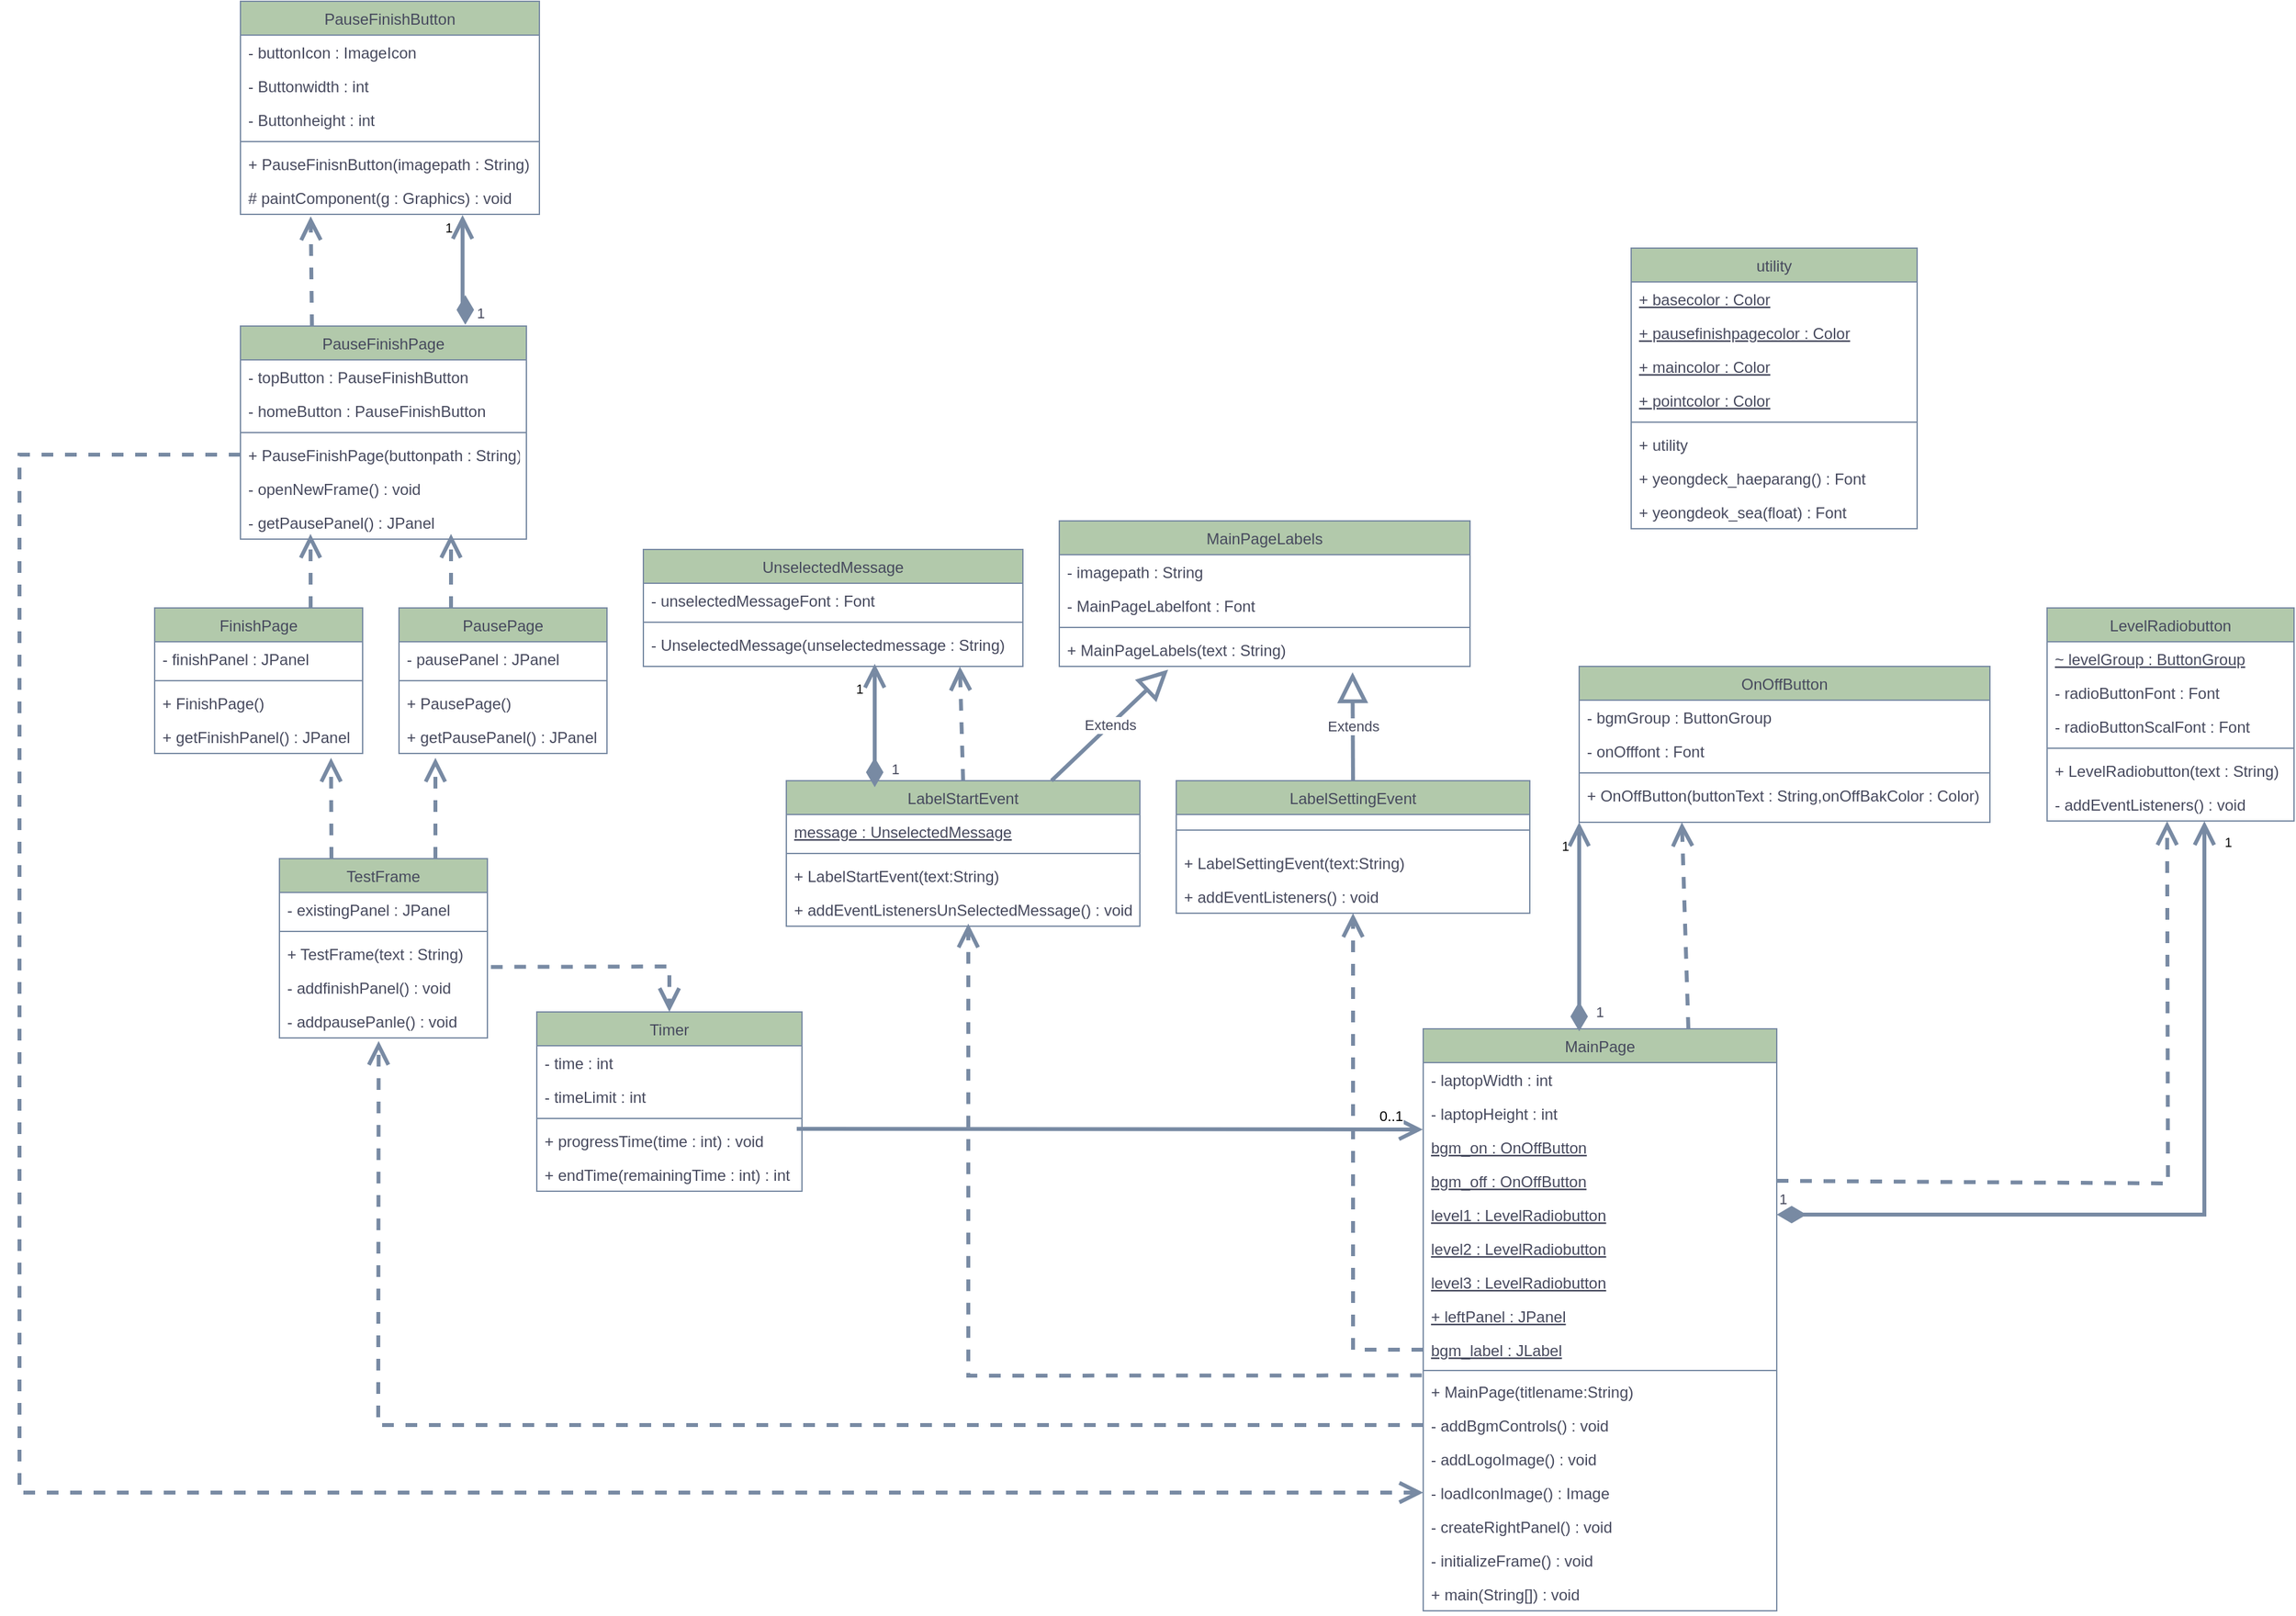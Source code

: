 <mxfile version="22.1.1" type="github">
  <diagram id="C5RBs43oDa-KdzZeNtuy" name="Page-1">
    <mxGraphModel dx="2931" dy="2041" grid="0" gridSize="10" guides="1" tooltips="1" connect="1" arrows="1" fold="1" page="1" pageScale="1" pageWidth="1169" pageHeight="827" background="#FFFFFF" math="0" shadow="0">
      <root>
        <mxCell id="WIyWlLk6GJQsqaUBKTNV-0" />
        <mxCell id="WIyWlLk6GJQsqaUBKTNV-1" parent="WIyWlLk6GJQsqaUBKTNV-0" />
        <mxCell id="zkfFHV4jXpPFQw0GAbJ--6" value="TestFrame" style="swimlane;fontStyle=0;align=center;verticalAlign=top;childLayout=stackLayout;horizontal=1;startSize=26;horizontalStack=0;resizeParent=1;resizeLast=0;collapsible=1;marginBottom=0;rounded=0;shadow=0;strokeWidth=1;labelBackgroundColor=none;fillColor=#B2C9AB;strokeColor=#788AA3;fontColor=#46495D;" parent="WIyWlLk6GJQsqaUBKTNV-1" vertex="1">
          <mxGeometry x="380" y="70" width="160" height="138" as="geometry">
            <mxRectangle x="120" y="360" width="160" height="26" as="alternateBounds" />
          </mxGeometry>
        </mxCell>
        <mxCell id="zkfFHV4jXpPFQw0GAbJ--7" value="- existingPanel : JPanel" style="text;align=left;verticalAlign=top;spacingLeft=4;spacingRight=4;overflow=hidden;rotatable=0;points=[[0,0.5],[1,0.5]];portConstraint=eastwest;labelBackgroundColor=none;fontColor=#46495D;" parent="zkfFHV4jXpPFQw0GAbJ--6" vertex="1">
          <mxGeometry y="26" width="160" height="26" as="geometry" />
        </mxCell>
        <mxCell id="zkfFHV4jXpPFQw0GAbJ--9" value="" style="line;html=1;strokeWidth=1;align=left;verticalAlign=middle;spacingTop=-1;spacingLeft=3;spacingRight=3;rotatable=0;labelPosition=right;points=[];portConstraint=eastwest;labelBackgroundColor=none;fillColor=#B2C9AB;strokeColor=#788AA3;fontColor=#46495D;" parent="zkfFHV4jXpPFQw0GAbJ--6" vertex="1">
          <mxGeometry y="52" width="160" height="8" as="geometry" />
        </mxCell>
        <mxCell id="zkfFHV4jXpPFQw0GAbJ--8" value="+ TestFrame(text : String)" style="text;align=left;verticalAlign=top;spacingLeft=4;spacingRight=4;overflow=hidden;rotatable=0;points=[[0,0.5],[1,0.5]];portConstraint=eastwest;rounded=0;shadow=0;html=0;labelBackgroundColor=none;fontColor=#46495D;" parent="zkfFHV4jXpPFQw0GAbJ--6" vertex="1">
          <mxGeometry y="60" width="160" height="26" as="geometry" />
        </mxCell>
        <mxCell id="zkfFHV4jXpPFQw0GAbJ--10" value="- addfinishPanel() : void" style="text;align=left;verticalAlign=top;spacingLeft=4;spacingRight=4;overflow=hidden;rotatable=0;points=[[0,0.5],[1,0.5]];portConstraint=eastwest;fontStyle=0;labelBackgroundColor=none;fontColor=#46495D;" parent="zkfFHV4jXpPFQw0GAbJ--6" vertex="1">
          <mxGeometry y="86" width="160" height="26" as="geometry" />
        </mxCell>
        <mxCell id="zkfFHV4jXpPFQw0GAbJ--11" value="- addpausePanle() : void" style="text;align=left;verticalAlign=top;spacingLeft=4;spacingRight=4;overflow=hidden;rotatable=0;points=[[0,0.5],[1,0.5]];portConstraint=eastwest;labelBackgroundColor=none;fontColor=#46495D;" parent="zkfFHV4jXpPFQw0GAbJ--6" vertex="1">
          <mxGeometry y="112" width="160" height="26" as="geometry" />
        </mxCell>
        <mxCell id="zkfFHV4jXpPFQw0GAbJ--13" value="OnOffButton" style="swimlane;fontStyle=0;align=center;verticalAlign=top;childLayout=stackLayout;horizontal=1;startSize=26;horizontalStack=0;resizeParent=1;resizeLast=0;collapsible=1;marginBottom=0;rounded=0;shadow=0;strokeWidth=1;labelBackgroundColor=none;fillColor=#B2C9AB;strokeColor=#788AA3;fontColor=#46495D;" parent="WIyWlLk6GJQsqaUBKTNV-1" vertex="1">
          <mxGeometry x="1380" y="-78" width="316" height="120" as="geometry">
            <mxRectangle x="340" y="380" width="170" height="26" as="alternateBounds" />
          </mxGeometry>
        </mxCell>
        <mxCell id="zkfFHV4jXpPFQw0GAbJ--14" value="- bgmGroup : ButtonGroup" style="text;align=left;verticalAlign=top;spacingLeft=4;spacingRight=4;overflow=hidden;rotatable=0;points=[[0,0.5],[1,0.5]];portConstraint=eastwest;labelBackgroundColor=none;fontColor=#46495D;" parent="zkfFHV4jXpPFQw0GAbJ--13" vertex="1">
          <mxGeometry y="26" width="316" height="26" as="geometry" />
        </mxCell>
        <mxCell id="Sa8ZYFQmCQB7JiOhVWvC-23" value="- onOfffont : Font" style="text;align=left;verticalAlign=top;spacingLeft=4;spacingRight=4;overflow=hidden;rotatable=0;points=[[0,0.5],[1,0.5]];portConstraint=eastwest;labelBackgroundColor=none;fontColor=#46495D;" parent="zkfFHV4jXpPFQw0GAbJ--13" vertex="1">
          <mxGeometry y="52" width="316" height="26" as="geometry" />
        </mxCell>
        <mxCell id="zkfFHV4jXpPFQw0GAbJ--15" value="" style="line;html=1;strokeWidth=1;align=left;verticalAlign=middle;spacingTop=-1;spacingLeft=3;spacingRight=3;rotatable=0;labelPosition=right;points=[];portConstraint=eastwest;labelBackgroundColor=none;fillColor=#B2C9AB;strokeColor=#788AA3;fontColor=#46495D;" parent="zkfFHV4jXpPFQw0GAbJ--13" vertex="1">
          <mxGeometry y="78" width="316" height="8" as="geometry" />
        </mxCell>
        <mxCell id="Sa8ZYFQmCQB7JiOhVWvC-24" value="+ OnOffButton(buttonText : String,onOffBakColor : Color)" style="text;align=left;verticalAlign=top;spacingLeft=4;spacingRight=4;overflow=hidden;rotatable=0;points=[[0,0.5],[1,0.5]];portConstraint=eastwest;labelBackgroundColor=none;fontColor=#46495D;" parent="zkfFHV4jXpPFQw0GAbJ--13" vertex="1">
          <mxGeometry y="86" width="316" height="26" as="geometry" />
        </mxCell>
        <mxCell id="zkfFHV4jXpPFQw0GAbJ--17" value="LabelStartEvent" style="swimlane;fontStyle=0;align=center;verticalAlign=top;childLayout=stackLayout;horizontal=1;startSize=26;horizontalStack=0;resizeParent=1;resizeLast=0;collapsible=1;marginBottom=0;rounded=0;shadow=0;strokeWidth=1;labelBackgroundColor=none;fillColor=#B2C9AB;strokeColor=#788AA3;fontColor=#46495D;" parent="WIyWlLk6GJQsqaUBKTNV-1" vertex="1">
          <mxGeometry x="770" y="10" width="272" height="112" as="geometry">
            <mxRectangle x="550" y="140" width="160" height="26" as="alternateBounds" />
          </mxGeometry>
        </mxCell>
        <mxCell id="zkfFHV4jXpPFQw0GAbJ--18" value="message : UnselectedMessage" style="text;align=left;verticalAlign=top;spacingLeft=4;spacingRight=4;overflow=hidden;rotatable=0;points=[[0,0.5],[1,0.5]];portConstraint=eastwest;labelBackgroundColor=none;fontColor=#46495D;fontStyle=4" parent="zkfFHV4jXpPFQw0GAbJ--17" vertex="1">
          <mxGeometry y="26" width="272" height="26" as="geometry" />
        </mxCell>
        <mxCell id="zkfFHV4jXpPFQw0GAbJ--23" value="" style="line;html=1;strokeWidth=1;align=left;verticalAlign=middle;spacingTop=-1;spacingLeft=3;spacingRight=3;rotatable=0;labelPosition=right;points=[];portConstraint=eastwest;labelBackgroundColor=none;fillColor=#B2C9AB;strokeColor=#788AA3;fontColor=#46495D;" parent="zkfFHV4jXpPFQw0GAbJ--17" vertex="1">
          <mxGeometry y="52" width="272" height="8" as="geometry" />
        </mxCell>
        <mxCell id="zkfFHV4jXpPFQw0GAbJ--24" value="+ LabelStartEvent(text:String)" style="text;align=left;verticalAlign=top;spacingLeft=4;spacingRight=4;overflow=hidden;rotatable=0;points=[[0,0.5],[1,0.5]];portConstraint=eastwest;labelBackgroundColor=none;fontColor=#46495D;" parent="zkfFHV4jXpPFQw0GAbJ--17" vertex="1">
          <mxGeometry y="60" width="272" height="26" as="geometry" />
        </mxCell>
        <mxCell id="zkfFHV4jXpPFQw0GAbJ--25" value="+ addEventListenersUnSelectedMessage() : void" style="text;align=left;verticalAlign=top;spacingLeft=4;spacingRight=4;overflow=hidden;rotatable=0;points=[[0,0.5],[1,0.5]];portConstraint=eastwest;labelBackgroundColor=none;fontColor=#46495D;" parent="zkfFHV4jXpPFQw0GAbJ--17" vertex="1">
          <mxGeometry y="86" width="272" height="26" as="geometry" />
        </mxCell>
        <mxCell id="Sa8ZYFQmCQB7JiOhVWvC-18" value="LabelSettingEvent" style="swimlane;fontStyle=0;align=center;verticalAlign=top;childLayout=stackLayout;horizontal=1;startSize=26;horizontalStack=0;resizeParent=1;resizeLast=0;collapsible=1;marginBottom=0;rounded=0;shadow=0;strokeWidth=1;labelBackgroundColor=none;fillColor=#B2C9AB;strokeColor=#788AA3;fontColor=#46495D;" parent="WIyWlLk6GJQsqaUBKTNV-1" vertex="1">
          <mxGeometry x="1070" y="10" width="272" height="102" as="geometry">
            <mxRectangle x="550" y="140" width="160" height="26" as="alternateBounds" />
          </mxGeometry>
        </mxCell>
        <mxCell id="Sa8ZYFQmCQB7JiOhVWvC-20" value="" style="line;html=1;strokeWidth=1;align=left;verticalAlign=middle;spacingTop=-1;spacingLeft=3;spacingRight=3;rotatable=0;labelPosition=right;points=[];portConstraint=eastwest;labelBackgroundColor=none;fillColor=#B2C9AB;strokeColor=#788AA3;fontColor=#46495D;" parent="Sa8ZYFQmCQB7JiOhVWvC-18" vertex="1">
          <mxGeometry y="26" width="272" height="24" as="geometry" />
        </mxCell>
        <mxCell id="Sa8ZYFQmCQB7JiOhVWvC-21" value="+ LabelSettingEvent(text:String)" style="text;align=left;verticalAlign=top;spacingLeft=4;spacingRight=4;overflow=hidden;rotatable=0;points=[[0,0.5],[1,0.5]];portConstraint=eastwest;labelBackgroundColor=none;fontColor=#46495D;" parent="Sa8ZYFQmCQB7JiOhVWvC-18" vertex="1">
          <mxGeometry y="50" width="272" height="26" as="geometry" />
        </mxCell>
        <mxCell id="Sa8ZYFQmCQB7JiOhVWvC-22" value="+ addEventListeners() : void" style="text;align=left;verticalAlign=top;spacingLeft=4;spacingRight=4;overflow=hidden;rotatable=0;points=[[0,0.5],[1,0.5]];portConstraint=eastwest;labelBackgroundColor=none;fontColor=#46495D;" parent="Sa8ZYFQmCQB7JiOhVWvC-18" vertex="1">
          <mxGeometry y="76" width="272" height="26" as="geometry" />
        </mxCell>
        <mxCell id="Sa8ZYFQmCQB7JiOhVWvC-25" value="FinishPage" style="swimlane;fontStyle=0;align=center;verticalAlign=top;childLayout=stackLayout;horizontal=1;startSize=26;horizontalStack=0;resizeParent=1;resizeLast=0;collapsible=1;marginBottom=0;rounded=0;shadow=0;strokeWidth=1;labelBackgroundColor=none;fillColor=#B2C9AB;strokeColor=#788AA3;fontColor=#46495D;" parent="WIyWlLk6GJQsqaUBKTNV-1" vertex="1">
          <mxGeometry x="284" y="-123" width="160" height="112" as="geometry">
            <mxRectangle x="120" y="360" width="160" height="26" as="alternateBounds" />
          </mxGeometry>
        </mxCell>
        <mxCell id="Sa8ZYFQmCQB7JiOhVWvC-26" value="- finishPanel : JPanel" style="text;align=left;verticalAlign=top;spacingLeft=4;spacingRight=4;overflow=hidden;rotatable=0;points=[[0,0.5],[1,0.5]];portConstraint=eastwest;labelBackgroundColor=none;fontColor=#46495D;" parent="Sa8ZYFQmCQB7JiOhVWvC-25" vertex="1">
          <mxGeometry y="26" width="160" height="26" as="geometry" />
        </mxCell>
        <mxCell id="Sa8ZYFQmCQB7JiOhVWvC-27" value="" style="line;html=1;strokeWidth=1;align=left;verticalAlign=middle;spacingTop=-1;spacingLeft=3;spacingRight=3;rotatable=0;labelPosition=right;points=[];portConstraint=eastwest;labelBackgroundColor=none;fillColor=#B2C9AB;strokeColor=#788AA3;fontColor=#46495D;" parent="Sa8ZYFQmCQB7JiOhVWvC-25" vertex="1">
          <mxGeometry y="52" width="160" height="8" as="geometry" />
        </mxCell>
        <mxCell id="Sa8ZYFQmCQB7JiOhVWvC-28" value="+ FinishPage()" style="text;align=left;verticalAlign=top;spacingLeft=4;spacingRight=4;overflow=hidden;rotatable=0;points=[[0,0.5],[1,0.5]];portConstraint=eastwest;rounded=0;shadow=0;html=0;labelBackgroundColor=none;fontColor=#46495D;" parent="Sa8ZYFQmCQB7JiOhVWvC-25" vertex="1">
          <mxGeometry y="60" width="160" height="26" as="geometry" />
        </mxCell>
        <mxCell id="Sa8ZYFQmCQB7JiOhVWvC-29" value="+ getFinishPanel() : JPanel" style="text;align=left;verticalAlign=top;spacingLeft=4;spacingRight=4;overflow=hidden;rotatable=0;points=[[0,0.5],[1,0.5]];portConstraint=eastwest;fontStyle=0;labelBackgroundColor=none;fontColor=#46495D;" parent="Sa8ZYFQmCQB7JiOhVWvC-25" vertex="1">
          <mxGeometry y="86" width="160" height="26" as="geometry" />
        </mxCell>
        <mxCell id="Sa8ZYFQmCQB7JiOhVWvC-31" value="PausePage" style="swimlane;fontStyle=0;align=center;verticalAlign=top;childLayout=stackLayout;horizontal=1;startSize=26;horizontalStack=0;resizeParent=1;resizeLast=0;collapsible=1;marginBottom=0;rounded=0;shadow=0;strokeWidth=1;labelBackgroundColor=none;fillColor=#B2C9AB;strokeColor=#788AA3;fontColor=#46495D;" parent="WIyWlLk6GJQsqaUBKTNV-1" vertex="1">
          <mxGeometry x="472" y="-123" width="160" height="112" as="geometry">
            <mxRectangle x="120" y="360" width="160" height="26" as="alternateBounds" />
          </mxGeometry>
        </mxCell>
        <mxCell id="Sa8ZYFQmCQB7JiOhVWvC-32" value="- pausePanel : JPanel" style="text;align=left;verticalAlign=top;spacingLeft=4;spacingRight=4;overflow=hidden;rotatable=0;points=[[0,0.5],[1,0.5]];portConstraint=eastwest;labelBackgroundColor=none;fontColor=#46495D;" parent="Sa8ZYFQmCQB7JiOhVWvC-31" vertex="1">
          <mxGeometry y="26" width="160" height="26" as="geometry" />
        </mxCell>
        <mxCell id="Sa8ZYFQmCQB7JiOhVWvC-33" value="" style="line;html=1;strokeWidth=1;align=left;verticalAlign=middle;spacingTop=-1;spacingLeft=3;spacingRight=3;rotatable=0;labelPosition=right;points=[];portConstraint=eastwest;labelBackgroundColor=none;fillColor=#B2C9AB;strokeColor=#788AA3;fontColor=#46495D;" parent="Sa8ZYFQmCQB7JiOhVWvC-31" vertex="1">
          <mxGeometry y="52" width="160" height="8" as="geometry" />
        </mxCell>
        <mxCell id="Sa8ZYFQmCQB7JiOhVWvC-34" value="+ PausePage()" style="text;align=left;verticalAlign=top;spacingLeft=4;spacingRight=4;overflow=hidden;rotatable=0;points=[[0,0.5],[1,0.5]];portConstraint=eastwest;rounded=0;shadow=0;html=0;labelBackgroundColor=none;fontColor=#46495D;" parent="Sa8ZYFQmCQB7JiOhVWvC-31" vertex="1">
          <mxGeometry y="60" width="160" height="26" as="geometry" />
        </mxCell>
        <mxCell id="Sa8ZYFQmCQB7JiOhVWvC-35" value="+ getPausePanel() : JPanel" style="text;align=left;verticalAlign=top;spacingLeft=4;spacingRight=4;overflow=hidden;rotatable=0;points=[[0,0.5],[1,0.5]];portConstraint=eastwest;fontStyle=0;labelBackgroundColor=none;fontColor=#46495D;" parent="Sa8ZYFQmCQB7JiOhVWvC-31" vertex="1">
          <mxGeometry y="86" width="160" height="26" as="geometry" />
        </mxCell>
        <mxCell id="Sa8ZYFQmCQB7JiOhVWvC-36" value="PauseFinishPage" style="swimlane;fontStyle=0;align=center;verticalAlign=top;childLayout=stackLayout;horizontal=1;startSize=26;horizontalStack=0;resizeParent=1;resizeLast=0;collapsible=1;marginBottom=0;rounded=0;shadow=0;strokeWidth=1;labelBackgroundColor=none;fillColor=#B2C9AB;strokeColor=#788AA3;fontColor=#46495D;" parent="WIyWlLk6GJQsqaUBKTNV-1" vertex="1">
          <mxGeometry x="350" y="-340" width="220" height="164" as="geometry">
            <mxRectangle x="120" y="360" width="160" height="26" as="alternateBounds" />
          </mxGeometry>
        </mxCell>
        <mxCell id="Sa8ZYFQmCQB7JiOhVWvC-37" value="- topButton : PauseFinishButton" style="text;align=left;verticalAlign=top;spacingLeft=4;spacingRight=4;overflow=hidden;rotatable=0;points=[[0,0.5],[1,0.5]];portConstraint=eastwest;labelBackgroundColor=none;fontColor=#46495D;" parent="Sa8ZYFQmCQB7JiOhVWvC-36" vertex="1">
          <mxGeometry y="26" width="220" height="26" as="geometry" />
        </mxCell>
        <mxCell id="Sa8ZYFQmCQB7JiOhVWvC-42" value="- homeButton : PauseFinishButton" style="text;align=left;verticalAlign=top;spacingLeft=4;spacingRight=4;overflow=hidden;rotatable=0;points=[[0,0.5],[1,0.5]];portConstraint=eastwest;labelBackgroundColor=none;fontColor=#46495D;" parent="Sa8ZYFQmCQB7JiOhVWvC-36" vertex="1">
          <mxGeometry y="52" width="220" height="26" as="geometry" />
        </mxCell>
        <mxCell id="Sa8ZYFQmCQB7JiOhVWvC-38" value="" style="line;html=1;strokeWidth=1;align=left;verticalAlign=middle;spacingTop=-1;spacingLeft=3;spacingRight=3;rotatable=0;labelPosition=right;points=[];portConstraint=eastwest;labelBackgroundColor=none;fillColor=#B2C9AB;strokeColor=#788AA3;fontColor=#46495D;" parent="Sa8ZYFQmCQB7JiOhVWvC-36" vertex="1">
          <mxGeometry y="78" width="220" height="8" as="geometry" />
        </mxCell>
        <mxCell id="Sa8ZYFQmCQB7JiOhVWvC-39" value="+ PauseFinishPage(buttonpath : String)" style="text;align=left;verticalAlign=top;spacingLeft=4;spacingRight=4;overflow=hidden;rotatable=0;points=[[0,0.5],[1,0.5]];portConstraint=eastwest;rounded=0;shadow=0;html=0;labelBackgroundColor=none;fontColor=#46495D;" parent="Sa8ZYFQmCQB7JiOhVWvC-36" vertex="1">
          <mxGeometry y="86" width="220" height="26" as="geometry" />
        </mxCell>
        <mxCell id="Sa8ZYFQmCQB7JiOhVWvC-40" value="- openNewFrame() : void" style="text;align=left;verticalAlign=top;spacingLeft=4;spacingRight=4;overflow=hidden;rotatable=0;points=[[0,0.5],[1,0.5]];portConstraint=eastwest;fontStyle=0;labelBackgroundColor=none;fontColor=#46495D;" parent="Sa8ZYFQmCQB7JiOhVWvC-36" vertex="1">
          <mxGeometry y="112" width="220" height="26" as="geometry" />
        </mxCell>
        <mxCell id="Sa8ZYFQmCQB7JiOhVWvC-41" value="- getPausePanel() : JPanel" style="text;align=left;verticalAlign=top;spacingLeft=4;spacingRight=4;overflow=hidden;rotatable=0;points=[[0,0.5],[1,0.5]];portConstraint=eastwest;labelBackgroundColor=none;fontColor=#46495D;" parent="Sa8ZYFQmCQB7JiOhVWvC-36" vertex="1">
          <mxGeometry y="138" width="220" height="26" as="geometry" />
        </mxCell>
        <mxCell id="Sa8ZYFQmCQB7JiOhVWvC-43" value="PauseFinishButton" style="swimlane;fontStyle=0;align=center;verticalAlign=top;childLayout=stackLayout;horizontal=1;startSize=26;horizontalStack=0;resizeParent=1;resizeLast=0;collapsible=1;marginBottom=0;rounded=0;shadow=0;strokeWidth=1;labelBackgroundColor=none;fillColor=#B2C9AB;strokeColor=#788AA3;fontColor=#46495D;" parent="WIyWlLk6GJQsqaUBKTNV-1" vertex="1">
          <mxGeometry x="350" y="-590" width="230" height="164" as="geometry">
            <mxRectangle x="120" y="360" width="160" height="26" as="alternateBounds" />
          </mxGeometry>
        </mxCell>
        <mxCell id="Sa8ZYFQmCQB7JiOhVWvC-44" value="- buttonIcon : ImageIcon" style="text;align=left;verticalAlign=top;spacingLeft=4;spacingRight=4;overflow=hidden;rotatable=0;points=[[0,0.5],[1,0.5]];portConstraint=eastwest;labelBackgroundColor=none;fontColor=#46495D;" parent="Sa8ZYFQmCQB7JiOhVWvC-43" vertex="1">
          <mxGeometry y="26" width="230" height="26" as="geometry" />
        </mxCell>
        <mxCell id="Sa8ZYFQmCQB7JiOhVWvC-45" value="- Buttonwidth : int" style="text;align=left;verticalAlign=top;spacingLeft=4;spacingRight=4;overflow=hidden;rotatable=0;points=[[0,0.5],[1,0.5]];portConstraint=eastwest;labelBackgroundColor=none;fontColor=#46495D;" parent="Sa8ZYFQmCQB7JiOhVWvC-43" vertex="1">
          <mxGeometry y="52" width="230" height="26" as="geometry" />
        </mxCell>
        <mxCell id="Sa8ZYFQmCQB7JiOhVWvC-50" value="- Buttonheight : int" style="text;align=left;verticalAlign=top;spacingLeft=4;spacingRight=4;overflow=hidden;rotatable=0;points=[[0,0.5],[1,0.5]];portConstraint=eastwest;labelBackgroundColor=none;fontColor=#46495D;" parent="Sa8ZYFQmCQB7JiOhVWvC-43" vertex="1">
          <mxGeometry y="78" width="230" height="26" as="geometry" />
        </mxCell>
        <mxCell id="Sa8ZYFQmCQB7JiOhVWvC-46" value="" style="line;html=1;strokeWidth=1;align=left;verticalAlign=middle;spacingTop=-1;spacingLeft=3;spacingRight=3;rotatable=0;labelPosition=right;points=[];portConstraint=eastwest;labelBackgroundColor=none;fillColor=#B2C9AB;strokeColor=#788AA3;fontColor=#46495D;" parent="Sa8ZYFQmCQB7JiOhVWvC-43" vertex="1">
          <mxGeometry y="104" width="230" height="8" as="geometry" />
        </mxCell>
        <mxCell id="Sa8ZYFQmCQB7JiOhVWvC-47" value="+ PauseFinisnButton(imagepath : String)" style="text;align=left;verticalAlign=top;spacingLeft=4;spacingRight=4;overflow=hidden;rotatable=0;points=[[0,0.5],[1,0.5]];portConstraint=eastwest;rounded=0;shadow=0;html=0;labelBackgroundColor=none;fontColor=#46495D;" parent="Sa8ZYFQmCQB7JiOhVWvC-43" vertex="1">
          <mxGeometry y="112" width="230" height="26" as="geometry" />
        </mxCell>
        <mxCell id="Sa8ZYFQmCQB7JiOhVWvC-48" value="# paintComponent(g : Graphics) : void" style="text;align=left;verticalAlign=top;spacingLeft=4;spacingRight=4;overflow=hidden;rotatable=0;points=[[0,0.5],[1,0.5]];portConstraint=eastwest;fontStyle=0;labelBackgroundColor=none;fontColor=#46495D;" parent="Sa8ZYFQmCQB7JiOhVWvC-43" vertex="1">
          <mxGeometry y="138" width="230" height="26" as="geometry" />
        </mxCell>
        <mxCell id="Sa8ZYFQmCQB7JiOhVWvC-51" value="UnselectedMessage" style="swimlane;fontStyle=0;align=center;verticalAlign=top;childLayout=stackLayout;horizontal=1;startSize=26;horizontalStack=0;resizeParent=1;resizeLast=0;collapsible=1;marginBottom=0;rounded=0;shadow=0;strokeWidth=1;labelBackgroundColor=none;fillColor=#B2C9AB;strokeColor=#788AA3;fontColor=#46495D;" parent="WIyWlLk6GJQsqaUBKTNV-1" vertex="1">
          <mxGeometry x="660" y="-168" width="292" height="90" as="geometry">
            <mxRectangle x="550" y="140" width="160" height="26" as="alternateBounds" />
          </mxGeometry>
        </mxCell>
        <mxCell id="Sa8ZYFQmCQB7JiOhVWvC-55" value="- unselectedMessageFont : Font" style="text;align=left;verticalAlign=top;spacingLeft=4;spacingRight=4;overflow=hidden;rotatable=0;points=[[0,0.5],[1,0.5]];portConstraint=eastwest;labelBackgroundColor=none;fontColor=#46495D;" parent="Sa8ZYFQmCQB7JiOhVWvC-51" vertex="1">
          <mxGeometry y="26" width="292" height="26" as="geometry" />
        </mxCell>
        <mxCell id="Sa8ZYFQmCQB7JiOhVWvC-52" value="" style="line;html=1;strokeWidth=1;align=left;verticalAlign=middle;spacingTop=-1;spacingLeft=3;spacingRight=3;rotatable=0;labelPosition=right;points=[];portConstraint=eastwest;labelBackgroundColor=none;fillColor=#B2C9AB;strokeColor=#788AA3;fontColor=#46495D;" parent="Sa8ZYFQmCQB7JiOhVWvC-51" vertex="1">
          <mxGeometry y="52" width="292" height="8" as="geometry" />
        </mxCell>
        <mxCell id="Sa8ZYFQmCQB7JiOhVWvC-53" value="- UnselectedMessage(unselectedmessage : String)" style="text;align=left;verticalAlign=top;spacingLeft=4;spacingRight=4;overflow=hidden;rotatable=0;points=[[0,0.5],[1,0.5]];portConstraint=eastwest;labelBackgroundColor=none;fontColor=#46495D;" parent="Sa8ZYFQmCQB7JiOhVWvC-51" vertex="1">
          <mxGeometry y="60" width="292" height="26" as="geometry" />
        </mxCell>
        <mxCell id="Sa8ZYFQmCQB7JiOhVWvC-61" value="LevelRadiobutton" style="swimlane;fontStyle=0;align=center;verticalAlign=top;childLayout=stackLayout;horizontal=1;startSize=26;horizontalStack=0;resizeParent=1;resizeLast=0;collapsible=1;marginBottom=0;rounded=0;shadow=0;strokeWidth=1;labelBackgroundColor=none;fillColor=#B2C9AB;strokeColor=#788AA3;fontColor=#46495D;" parent="WIyWlLk6GJQsqaUBKTNV-1" vertex="1">
          <mxGeometry x="1740" y="-123" width="190" height="164" as="geometry">
            <mxRectangle x="120" y="360" width="160" height="26" as="alternateBounds" />
          </mxGeometry>
        </mxCell>
        <mxCell id="Sa8ZYFQmCQB7JiOhVWvC-62" value="~ levelGroup : ButtonGroup" style="text;align=left;verticalAlign=top;spacingLeft=4;spacingRight=4;overflow=hidden;rotatable=0;points=[[0,0.5],[1,0.5]];portConstraint=eastwest;labelBackgroundColor=none;fontColor=#46495D;fontStyle=4" parent="Sa8ZYFQmCQB7JiOhVWvC-61" vertex="1">
          <mxGeometry y="26" width="190" height="26" as="geometry" />
        </mxCell>
        <mxCell id="Sa8ZYFQmCQB7JiOhVWvC-63" value="- radioButtonFont : Font" style="text;align=left;verticalAlign=top;spacingLeft=4;spacingRight=4;overflow=hidden;rotatable=0;points=[[0,0.5],[1,0.5]];portConstraint=eastwest;labelBackgroundColor=none;fontColor=#46495D;" parent="Sa8ZYFQmCQB7JiOhVWvC-61" vertex="1">
          <mxGeometry y="52" width="190" height="26" as="geometry" />
        </mxCell>
        <mxCell id="Sa8ZYFQmCQB7JiOhVWvC-68" value="- radioButtonScalFont : Font" style="text;align=left;verticalAlign=top;spacingLeft=4;spacingRight=4;overflow=hidden;rotatable=0;points=[[0,0.5],[1,0.5]];portConstraint=eastwest;labelBackgroundColor=none;fontColor=#46495D;" parent="Sa8ZYFQmCQB7JiOhVWvC-61" vertex="1">
          <mxGeometry y="78" width="190" height="26" as="geometry" />
        </mxCell>
        <mxCell id="Sa8ZYFQmCQB7JiOhVWvC-64" value="" style="line;html=1;strokeWidth=1;align=left;verticalAlign=middle;spacingTop=-1;spacingLeft=3;spacingRight=3;rotatable=0;labelPosition=right;points=[];portConstraint=eastwest;labelBackgroundColor=none;fillColor=#B2C9AB;strokeColor=#788AA3;fontColor=#46495D;" parent="Sa8ZYFQmCQB7JiOhVWvC-61" vertex="1">
          <mxGeometry y="104" width="190" height="8" as="geometry" />
        </mxCell>
        <mxCell id="Sa8ZYFQmCQB7JiOhVWvC-65" value="+ LevelRadiobutton(text : String)" style="text;align=left;verticalAlign=top;spacingLeft=4;spacingRight=4;overflow=hidden;rotatable=0;points=[[0,0.5],[1,0.5]];portConstraint=eastwest;rounded=0;shadow=0;html=0;labelBackgroundColor=none;fontColor=#46495D;" parent="Sa8ZYFQmCQB7JiOhVWvC-61" vertex="1">
          <mxGeometry y="112" width="190" height="26" as="geometry" />
        </mxCell>
        <mxCell id="Sa8ZYFQmCQB7JiOhVWvC-66" value="- addEventListeners() : void" style="text;align=left;verticalAlign=top;spacingLeft=4;spacingRight=4;overflow=hidden;rotatable=0;points=[[0,0.5],[1,0.5]];portConstraint=eastwest;fontStyle=0;labelBackgroundColor=none;fontColor=#46495D;" parent="Sa8ZYFQmCQB7JiOhVWvC-61" vertex="1">
          <mxGeometry y="138" width="190" height="26" as="geometry" />
        </mxCell>
        <mxCell id="Sa8ZYFQmCQB7JiOhVWvC-70" value="Extends" style="endArrow=block;endSize=16;endFill=0;html=1;rounded=0;strokeColor=#788AA3;fontColor=#46495D;fillColor=#B2C9AB;exitX=0.75;exitY=0;exitDx=0;exitDy=0;entryX=0.265;entryY=1.094;entryDx=0;entryDy=0;entryPerimeter=0;strokeWidth=3;" parent="WIyWlLk6GJQsqaUBKTNV-1" source="zkfFHV4jXpPFQw0GAbJ--17" target="Sa8ZYFQmCQB7JiOhVWvC-60" edge="1">
          <mxGeometry width="160" relative="1" as="geometry">
            <mxPoint x="350" y="170" as="sourcePoint" />
            <mxPoint x="1000" y="10" as="targetPoint" />
            <Array as="points" />
          </mxGeometry>
        </mxCell>
        <mxCell id="Sa8ZYFQmCQB7JiOhVWvC-71" value="Extends" style="endArrow=block;endSize=16;endFill=0;html=1;rounded=0;strokeColor=#788AA3;fontColor=#46495D;fillColor=#B2C9AB;exitX=0.5;exitY=0;exitDx=0;exitDy=0;entryX=0.714;entryY=1.173;entryDx=0;entryDy=0;entryPerimeter=0;strokeWidth=3;" parent="WIyWlLk6GJQsqaUBKTNV-1" source="Sa8ZYFQmCQB7JiOhVWvC-18" target="Sa8ZYFQmCQB7JiOhVWvC-60" edge="1">
          <mxGeometry width="160" relative="1" as="geometry">
            <mxPoint x="1252.0" y="65" as="sourcePoint" />
            <mxPoint x="1000" y="10" as="targetPoint" />
          </mxGeometry>
        </mxCell>
        <mxCell id="Sa8ZYFQmCQB7JiOhVWvC-56" value="MainPageLabels" style="swimlane;fontStyle=0;align=center;verticalAlign=top;childLayout=stackLayout;horizontal=1;startSize=26;horizontalStack=0;resizeParent=1;resizeLast=0;collapsible=1;marginBottom=0;rounded=0;shadow=0;strokeWidth=1;labelBackgroundColor=none;fillColor=#B2C9AB;strokeColor=#788AA3;fontColor=#46495D;" parent="WIyWlLk6GJQsqaUBKTNV-1" vertex="1">
          <mxGeometry x="980" y="-190" width="316" height="112" as="geometry">
            <mxRectangle x="340" y="380" width="170" height="26" as="alternateBounds" />
          </mxGeometry>
        </mxCell>
        <mxCell id="Sa8ZYFQmCQB7JiOhVWvC-57" value="- imagepath : String" style="text;align=left;verticalAlign=top;spacingLeft=4;spacingRight=4;overflow=hidden;rotatable=0;points=[[0,0.5],[1,0.5]];portConstraint=eastwest;labelBackgroundColor=none;fontColor=#46495D;" parent="Sa8ZYFQmCQB7JiOhVWvC-56" vertex="1">
          <mxGeometry y="26" width="316" height="26" as="geometry" />
        </mxCell>
        <mxCell id="Sa8ZYFQmCQB7JiOhVWvC-58" value="- MainPageLabelfont : Font" style="text;align=left;verticalAlign=top;spacingLeft=4;spacingRight=4;overflow=hidden;rotatable=0;points=[[0,0.5],[1,0.5]];portConstraint=eastwest;labelBackgroundColor=none;fontColor=#46495D;" parent="Sa8ZYFQmCQB7JiOhVWvC-56" vertex="1">
          <mxGeometry y="52" width="316" height="26" as="geometry" />
        </mxCell>
        <mxCell id="Sa8ZYFQmCQB7JiOhVWvC-59" value="" style="line;html=1;strokeWidth=1;align=left;verticalAlign=middle;spacingTop=-1;spacingLeft=3;spacingRight=3;rotatable=0;labelPosition=right;points=[];portConstraint=eastwest;labelBackgroundColor=none;fillColor=#B2C9AB;strokeColor=#788AA3;fontColor=#46495D;" parent="Sa8ZYFQmCQB7JiOhVWvC-56" vertex="1">
          <mxGeometry y="78" width="316" height="8" as="geometry" />
        </mxCell>
        <mxCell id="Sa8ZYFQmCQB7JiOhVWvC-60" value="+ MainPageLabels(text : String)" style="text;align=left;verticalAlign=top;spacingLeft=4;spacingRight=4;overflow=hidden;rotatable=0;points=[[0,0.5],[1,0.5]];portConstraint=eastwest;labelBackgroundColor=none;fontColor=#46495D;" parent="Sa8ZYFQmCQB7JiOhVWvC-56" vertex="1">
          <mxGeometry y="86" width="316" height="26" as="geometry" />
        </mxCell>
        <mxCell id="zkfFHV4jXpPFQw0GAbJ--0" value="MainPage" style="swimlane;fontStyle=0;align=center;verticalAlign=top;childLayout=stackLayout;horizontal=1;startSize=26;horizontalStack=0;resizeParent=1;resizeLast=0;collapsible=1;marginBottom=0;rounded=0;shadow=0;strokeWidth=1;labelBackgroundColor=none;fillColor=#B2C9AB;strokeColor=#788AA3;fontColor=#46495D;" parent="WIyWlLk6GJQsqaUBKTNV-1" vertex="1">
          <mxGeometry x="1260" y="201" width="272" height="448" as="geometry">
            <mxRectangle x="230" y="140" width="160" height="26" as="alternateBounds" />
          </mxGeometry>
        </mxCell>
        <mxCell id="zkfFHV4jXpPFQw0GAbJ--1" value="- laptopWidth : int" style="text;align=left;verticalAlign=top;spacingLeft=4;spacingRight=4;overflow=hidden;rotatable=0;points=[[0,0.5],[1,0.5]];portConstraint=eastwest;labelBackgroundColor=none;fontColor=#46495D;" parent="zkfFHV4jXpPFQw0GAbJ--0" vertex="1">
          <mxGeometry y="26" width="272" height="26" as="geometry" />
        </mxCell>
        <mxCell id="zkfFHV4jXpPFQw0GAbJ--2" value="- laptopHeight : int" style="text;align=left;verticalAlign=top;spacingLeft=4;spacingRight=4;overflow=hidden;rotatable=0;points=[[0,0.5],[1,0.5]];portConstraint=eastwest;rounded=0;shadow=0;html=0;labelBackgroundColor=none;fontColor=#46495D;" parent="zkfFHV4jXpPFQw0GAbJ--0" vertex="1">
          <mxGeometry y="52" width="272" height="26" as="geometry" />
        </mxCell>
        <mxCell id="zkfFHV4jXpPFQw0GAbJ--3" value="bgm_on : OnOffButton" style="text;align=left;verticalAlign=top;spacingLeft=4;spacingRight=4;overflow=hidden;rotatable=0;points=[[0,0.5],[1,0.5]];portConstraint=eastwest;rounded=0;shadow=0;html=0;labelBackgroundColor=none;fontColor=#46495D;fontStyle=4" parent="zkfFHV4jXpPFQw0GAbJ--0" vertex="1">
          <mxGeometry y="78" width="272" height="26" as="geometry" />
        </mxCell>
        <mxCell id="Sa8ZYFQmCQB7JiOhVWvC-6" value="bgm_off : OnOffButton" style="text;align=left;verticalAlign=top;spacingLeft=4;spacingRight=4;overflow=hidden;rotatable=0;points=[[0,0.5],[1,0.5]];portConstraint=eastwest;rounded=0;shadow=0;html=0;labelBackgroundColor=none;fontColor=#46495D;fontStyle=4" parent="zkfFHV4jXpPFQw0GAbJ--0" vertex="1">
          <mxGeometry y="104" width="272" height="26" as="geometry" />
        </mxCell>
        <mxCell id="Sa8ZYFQmCQB7JiOhVWvC-7" value="level1 : LevelRadiobutton" style="text;align=left;verticalAlign=top;spacingLeft=4;spacingRight=4;overflow=hidden;rotatable=0;points=[[0,0.5],[1,0.5]];portConstraint=eastwest;rounded=0;shadow=0;html=0;labelBackgroundColor=none;fontColor=#46495D;fontStyle=4" parent="zkfFHV4jXpPFQw0GAbJ--0" vertex="1">
          <mxGeometry y="130" width="272" height="26" as="geometry" />
        </mxCell>
        <mxCell id="zkfFHV4jXpPFQw0GAbJ--5" value="level2 : LevelRadiobutton" style="text;align=left;verticalAlign=top;spacingLeft=4;spacingRight=4;overflow=hidden;rotatable=0;points=[[0,0.5],[1,0.5]];portConstraint=eastwest;labelBackgroundColor=none;fontColor=#46495D;fontStyle=4" parent="zkfFHV4jXpPFQw0GAbJ--0" vertex="1">
          <mxGeometry y="156" width="272" height="26" as="geometry" />
        </mxCell>
        <mxCell id="Sa8ZYFQmCQB7JiOhVWvC-10" value="level3 : LevelRadiobutton" style="text;align=left;verticalAlign=top;spacingLeft=4;spacingRight=4;overflow=hidden;rotatable=0;points=[[0,0.5],[1,0.5]];portConstraint=eastwest;labelBackgroundColor=none;fontColor=#46495D;fontStyle=4" parent="zkfFHV4jXpPFQw0GAbJ--0" vertex="1">
          <mxGeometry y="182" width="272" height="26" as="geometry" />
        </mxCell>
        <mxCell id="Sa8ZYFQmCQB7JiOhVWvC-8" value="+ leftPanel : JPanel" style="text;align=left;verticalAlign=top;spacingLeft=4;spacingRight=4;overflow=hidden;rotatable=0;points=[[0,0.5],[1,0.5]];portConstraint=eastwest;labelBackgroundColor=none;fontColor=#46495D;fontStyle=4" parent="zkfFHV4jXpPFQw0GAbJ--0" vertex="1">
          <mxGeometry y="208" width="272" height="26" as="geometry" />
        </mxCell>
        <mxCell id="Sa8ZYFQmCQB7JiOhVWvC-9" value="bgm_label : JLabel" style="text;align=left;verticalAlign=top;spacingLeft=4;spacingRight=4;overflow=hidden;rotatable=0;points=[[0,0.5],[1,0.5]];portConstraint=eastwest;labelBackgroundColor=none;fontColor=#46495D;fontStyle=4" parent="zkfFHV4jXpPFQw0GAbJ--0" vertex="1">
          <mxGeometry y="234" width="272" height="26" as="geometry" />
        </mxCell>
        <mxCell id="zkfFHV4jXpPFQw0GAbJ--4" value="" style="line;html=1;strokeWidth=1;align=left;verticalAlign=middle;spacingTop=-1;spacingLeft=3;spacingRight=3;rotatable=0;labelPosition=right;points=[];portConstraint=eastwest;labelBackgroundColor=none;fillColor=#B2C9AB;strokeColor=#788AA3;fontColor=#46495D;" parent="zkfFHV4jXpPFQw0GAbJ--0" vertex="1">
          <mxGeometry y="260" width="272" height="6" as="geometry" />
        </mxCell>
        <mxCell id="Sa8ZYFQmCQB7JiOhVWvC-12" value="+ MainPage(titlename:String) " style="text;align=left;verticalAlign=top;spacingLeft=4;spacingRight=4;overflow=hidden;rotatable=0;points=[[0,0.5],[1,0.5]];portConstraint=eastwest;labelBackgroundColor=none;fontColor=#46495D;fontStyle=0" parent="zkfFHV4jXpPFQw0GAbJ--0" vertex="1">
          <mxGeometry y="266" width="272" height="26" as="geometry" />
        </mxCell>
        <mxCell id="Sa8ZYFQmCQB7JiOhVWvC-11" value="- addBgmControls() : void " style="text;align=left;verticalAlign=top;spacingLeft=4;spacingRight=4;overflow=hidden;rotatable=0;points=[[0,0.5],[1,0.5]];portConstraint=eastwest;labelBackgroundColor=none;fontColor=#46495D;fontStyle=0" parent="zkfFHV4jXpPFQw0GAbJ--0" vertex="1">
          <mxGeometry y="292" width="272" height="26" as="geometry" />
        </mxCell>
        <mxCell id="Sa8ZYFQmCQB7JiOhVWvC-14" value="- addLogoImage() : void " style="text;align=left;verticalAlign=top;spacingLeft=4;spacingRight=4;overflow=hidden;rotatable=0;points=[[0,0.5],[1,0.5]];portConstraint=eastwest;labelBackgroundColor=none;fontColor=#46495D;fontStyle=0" parent="zkfFHV4jXpPFQw0GAbJ--0" vertex="1">
          <mxGeometry y="318" width="272" height="26" as="geometry" />
        </mxCell>
        <mxCell id="Sa8ZYFQmCQB7JiOhVWvC-15" value="- loadIconImage() : Image " style="text;align=left;verticalAlign=top;spacingLeft=4;spacingRight=4;overflow=hidden;rotatable=0;points=[[0,0.5],[1,0.5]];portConstraint=eastwest;labelBackgroundColor=none;fontColor=#46495D;fontStyle=0" parent="zkfFHV4jXpPFQw0GAbJ--0" vertex="1">
          <mxGeometry y="344" width="272" height="26" as="geometry" />
        </mxCell>
        <mxCell id="Sa8ZYFQmCQB7JiOhVWvC-16" value="- createRightPanel() : void " style="text;align=left;verticalAlign=top;spacingLeft=4;spacingRight=4;overflow=hidden;rotatable=0;points=[[0,0.5],[1,0.5]];portConstraint=eastwest;labelBackgroundColor=none;fontColor=#46495D;fontStyle=0" parent="zkfFHV4jXpPFQw0GAbJ--0" vertex="1">
          <mxGeometry y="370" width="272" height="26" as="geometry" />
        </mxCell>
        <mxCell id="Sa8ZYFQmCQB7JiOhVWvC-17" value="- initializeFrame() : void " style="text;align=left;verticalAlign=top;spacingLeft=4;spacingRight=4;overflow=hidden;rotatable=0;points=[[0,0.5],[1,0.5]];portConstraint=eastwest;labelBackgroundColor=none;fontColor=#46495D;fontStyle=0" parent="zkfFHV4jXpPFQw0GAbJ--0" vertex="1">
          <mxGeometry y="396" width="272" height="26" as="geometry" />
        </mxCell>
        <mxCell id="Sa8ZYFQmCQB7JiOhVWvC-13" value="+ main(String[]) : void " style="text;align=left;verticalAlign=top;spacingLeft=4;spacingRight=4;overflow=hidden;rotatable=0;points=[[0,0.5],[1,0.5]];portConstraint=eastwest;labelBackgroundColor=none;fontColor=#46495D;fontStyle=0" parent="zkfFHV4jXpPFQw0GAbJ--0" vertex="1">
          <mxGeometry y="422" width="272" height="26" as="geometry" />
        </mxCell>
        <mxCell id="Sa8ZYFQmCQB7JiOhVWvC-72" value="" style="endArrow=open;endSize=12;dashed=1;html=1;rounded=0;strokeColor=#788AA3;fontColor=#46495D;fillColor=#B2C9AB;exitX=0;exitY=0.5;exitDx=0;exitDy=0;strokeWidth=3;" parent="WIyWlLk6GJQsqaUBKTNV-1" source="Sa8ZYFQmCQB7JiOhVWvC-9" target="Sa8ZYFQmCQB7JiOhVWvC-22" edge="1">
          <mxGeometry width="160" relative="1" as="geometry">
            <mxPoint x="540" y="185" as="sourcePoint" />
            <mxPoint x="700" y="185" as="targetPoint" />
            <Array as="points">
              <mxPoint x="1206" y="448" />
            </Array>
          </mxGeometry>
        </mxCell>
        <mxCell id="Sa8ZYFQmCQB7JiOhVWvC-73" value="" style="endArrow=open;endSize=12;dashed=1;html=1;rounded=0;strokeColor=#788AA3;fontColor=#46495D;fillColor=#B2C9AB;exitX=0.75;exitY=0;exitDx=0;exitDy=0;entryX=0.25;entryY=1;entryDx=0;entryDy=0;strokeWidth=3;" parent="WIyWlLk6GJQsqaUBKTNV-1" source="zkfFHV4jXpPFQw0GAbJ--0" target="zkfFHV4jXpPFQw0GAbJ--13" edge="1">
          <mxGeometry width="160" relative="1" as="geometry">
            <mxPoint x="1270" y="458" as="sourcePoint" />
            <mxPoint x="1218" y="122" as="targetPoint" />
            <Array as="points" />
          </mxGeometry>
        </mxCell>
        <mxCell id="Sa8ZYFQmCQB7JiOhVWvC-75" value="1" style="endArrow=open;html=1;endSize=12;startArrow=diamondThin;startSize=14;startFill=1;edgeStyle=orthogonalEdgeStyle;align=left;verticalAlign=bottom;rounded=0;strokeColor=#788AA3;fontColor=#46495D;fillColor=#B2C9AB;entryX=0;entryY=1;entryDx=0;entryDy=0;strokeWidth=3;" parent="WIyWlLk6GJQsqaUBKTNV-1" target="zkfFHV4jXpPFQw0GAbJ--13" edge="1">
          <mxGeometry x="-0.722" y="-11" relative="1" as="geometry">
            <mxPoint x="1380" y="180" as="sourcePoint" />
            <mxPoint x="1400" y="200" as="targetPoint" />
            <Array as="points">
              <mxPoint x="1380" y="201" />
            </Array>
            <mxPoint as="offset" />
          </mxGeometry>
        </mxCell>
        <mxCell id="Sa8ZYFQmCQB7JiOhVWvC-78" value="1" style="endArrow=open;html=1;endSize=12;startArrow=diamondThin;startSize=14;startFill=1;edgeStyle=orthogonalEdgeStyle;align=left;verticalAlign=bottom;rounded=0;strokeColor=#788AA3;fontColor=#46495D;fillColor=#B2C9AB;exitX=1;exitY=0.5;exitDx=0;exitDy=0;entryX=0.637;entryY=1.004;entryDx=0;entryDy=0;entryPerimeter=0;strokeWidth=3;" parent="WIyWlLk6GJQsqaUBKTNV-1" source="Sa8ZYFQmCQB7JiOhVWvC-7" target="Sa8ZYFQmCQB7JiOhVWvC-66" edge="1">
          <mxGeometry x="-1" y="3" relative="1" as="geometry">
            <mxPoint x="1600" y="160" as="sourcePoint" />
            <mxPoint x="1760" y="160" as="targetPoint" />
            <Array as="points">
              <mxPoint x="1861" y="344" />
            </Array>
          </mxGeometry>
        </mxCell>
        <mxCell id="Sa8ZYFQmCQB7JiOhVWvC-79" value="" style="endArrow=open;endSize=12;dashed=1;html=1;rounded=0;strokeColor=#788AA3;fontColor=#46495D;fillColor=#B2C9AB;exitX=1;exitY=0.5;exitDx=0;exitDy=0;entryX=0.486;entryY=1.004;entryDx=0;entryDy=0;entryPerimeter=0;strokeWidth=3;" parent="WIyWlLk6GJQsqaUBKTNV-1" source="Sa8ZYFQmCQB7JiOhVWvC-6" target="Sa8ZYFQmCQB7JiOhVWvC-66" edge="1">
          <mxGeometry width="160" relative="1" as="geometry">
            <mxPoint x="1600" y="150" as="sourcePoint" />
            <mxPoint x="1760" y="150" as="targetPoint" />
            <Array as="points">
              <mxPoint x="1833" y="320" />
            </Array>
          </mxGeometry>
        </mxCell>
        <mxCell id="Sa8ZYFQmCQB7JiOhVWvC-80" value="" style="endArrow=open;endSize=12;dashed=1;html=1;rounded=0;strokeColor=#788AA3;fontColor=#46495D;fillColor=#B2C9AB;exitX=-0.004;exitY=1.26;exitDx=0;exitDy=0;exitPerimeter=0;strokeWidth=3;" parent="WIyWlLk6GJQsqaUBKTNV-1" source="Sa8ZYFQmCQB7JiOhVWvC-9" edge="1">
          <mxGeometry width="160" relative="1" as="geometry">
            <mxPoint x="1190" y="230" as="sourcePoint" />
            <mxPoint x="910" y="120" as="targetPoint" />
            <Array as="points">
              <mxPoint x="910" y="468" />
            </Array>
          </mxGeometry>
        </mxCell>
        <mxCell id="Sa8ZYFQmCQB7JiOhVWvC-81" value="" style="endArrow=open;dashed=1;endFill=0;endSize=12;html=1;rounded=0;strokeColor=#788AA3;fontColor=#46495D;fillColor=#B2C9AB;exitX=0;exitY=0.5;exitDx=0;exitDy=0;entryX=0.477;entryY=1.09;entryDx=0;entryDy=0;entryPerimeter=0;strokeWidth=3;" parent="WIyWlLk6GJQsqaUBKTNV-1" source="Sa8ZYFQmCQB7JiOhVWvC-11" target="zkfFHV4jXpPFQw0GAbJ--11" edge="1">
          <mxGeometry width="160" relative="1" as="geometry">
            <mxPoint x="590" y="430" as="sourcePoint" />
            <mxPoint x="750" y="430" as="targetPoint" />
            <Array as="points">
              <mxPoint x="456" y="506" />
            </Array>
          </mxGeometry>
        </mxCell>
        <mxCell id="Sa8ZYFQmCQB7JiOhVWvC-82" value="" style="endArrow=open;endSize=12;dashed=1;html=1;rounded=0;strokeColor=#788AA3;fontColor=#46495D;fillColor=#B2C9AB;exitX=0.75;exitY=0;exitDx=0;exitDy=0;entryX=0.175;entryY=1.13;entryDx=0;entryDy=0;entryPerimeter=0;strokeWidth=3;" parent="WIyWlLk6GJQsqaUBKTNV-1" source="zkfFHV4jXpPFQw0GAbJ--6" target="Sa8ZYFQmCQB7JiOhVWvC-35" edge="1">
          <mxGeometry width="160" relative="1" as="geometry">
            <mxPoint x="590" y="270" as="sourcePoint" />
            <mxPoint x="750" y="270" as="targetPoint" />
          </mxGeometry>
        </mxCell>
        <mxCell id="Sa8ZYFQmCQB7JiOhVWvC-84" value="" style="endArrow=open;endSize=12;dashed=1;html=1;rounded=0;strokeColor=#788AA3;fontColor=#46495D;fillColor=#B2C9AB;exitX=0.25;exitY=0;exitDx=0;exitDy=0;entryX=0.848;entryY=1.13;entryDx=0;entryDy=0;entryPerimeter=0;strokeWidth=3;" parent="WIyWlLk6GJQsqaUBKTNV-1" source="zkfFHV4jXpPFQw0GAbJ--6" target="Sa8ZYFQmCQB7JiOhVWvC-29" edge="1">
          <mxGeometry width="160" relative="1" as="geometry">
            <mxPoint x="590" y="120" as="sourcePoint" />
            <mxPoint x="750" y="120" as="targetPoint" />
          </mxGeometry>
        </mxCell>
        <mxCell id="Sa8ZYFQmCQB7JiOhVWvC-85" value="" style="endArrow=open;endSize=12;dashed=1;html=1;rounded=0;strokeColor=#788AA3;fontColor=#46495D;fillColor=#B2C9AB;exitX=0.75;exitY=0;exitDx=0;exitDy=0;entryX=0.245;entryY=0.846;entryDx=0;entryDy=0;entryPerimeter=0;strokeWidth=3;" parent="WIyWlLk6GJQsqaUBKTNV-1" source="Sa8ZYFQmCQB7JiOhVWvC-25" target="Sa8ZYFQmCQB7JiOhVWvC-41" edge="1">
          <mxGeometry width="160" relative="1" as="geometry">
            <mxPoint x="590" y="-130" as="sourcePoint" />
            <mxPoint x="750" y="-130" as="targetPoint" />
          </mxGeometry>
        </mxCell>
        <mxCell id="Sa8ZYFQmCQB7JiOhVWvC-86" value="" style="endArrow=open;endSize=12;dashed=1;html=1;rounded=0;strokeColor=#788AA3;fontColor=#46495D;fillColor=#B2C9AB;exitX=0.25;exitY=0;exitDx=0;exitDy=0;strokeWidth=3;" parent="WIyWlLk6GJQsqaUBKTNV-1" source="Sa8ZYFQmCQB7JiOhVWvC-31" edge="1">
          <mxGeometry width="160" relative="1" as="geometry">
            <mxPoint x="590" y="-130" as="sourcePoint" />
            <mxPoint x="512" y="-180" as="targetPoint" />
          </mxGeometry>
        </mxCell>
        <mxCell id="Sa8ZYFQmCQB7JiOhVWvC-87" value="1" style="endArrow=open;html=1;endSize=12;startArrow=diamondThin;startSize=14;startFill=1;edgeStyle=orthogonalEdgeStyle;align=left;verticalAlign=bottom;rounded=0;strokeColor=#788AA3;fontColor=#46495D;fillColor=#B2C9AB;entryX=0.743;entryY=1.017;entryDx=0;entryDy=0;entryPerimeter=0;strokeWidth=3;" parent="WIyWlLk6GJQsqaUBKTNV-1" target="Sa8ZYFQmCQB7JiOhVWvC-48" edge="1">
          <mxGeometry x="-1" y="-7" relative="1" as="geometry">
            <mxPoint x="523" y="-341" as="sourcePoint" />
            <mxPoint x="750" y="-400" as="targetPoint" />
            <Array as="points">
              <mxPoint x="523" y="-356" />
              <mxPoint x="521" y="-356" />
            </Array>
            <mxPoint as="offset" />
          </mxGeometry>
        </mxCell>
        <mxCell id="Sa8ZYFQmCQB7JiOhVWvC-88" value="" style="endArrow=open;endSize=12;dashed=1;html=1;rounded=0;strokeColor=#788AA3;fontColor=#46495D;fillColor=#B2C9AB;exitX=0.25;exitY=0;exitDx=0;exitDy=0;entryX=0.235;entryY=1.056;entryDx=0;entryDy=0;entryPerimeter=0;strokeWidth=3;" parent="WIyWlLk6GJQsqaUBKTNV-1" source="Sa8ZYFQmCQB7JiOhVWvC-36" target="Sa8ZYFQmCQB7JiOhVWvC-48" edge="1">
          <mxGeometry width="160" relative="1" as="geometry">
            <mxPoint x="590" y="-400" as="sourcePoint" />
            <mxPoint x="750" y="-400" as="targetPoint" />
          </mxGeometry>
        </mxCell>
        <mxCell id="Sa8ZYFQmCQB7JiOhVWvC-89" value="" style="endArrow=open;endSize=12;dashed=1;html=1;rounded=0;strokeColor=#788AA3;fontColor=#46495D;fillColor=#B2C9AB;exitX=0.5;exitY=0;exitDx=0;exitDy=0;entryX=0.834;entryY=1.159;entryDx=0;entryDy=0;entryPerimeter=0;strokeWidth=3;" parent="WIyWlLk6GJQsqaUBKTNV-1" source="zkfFHV4jXpPFQw0GAbJ--17" target="Sa8ZYFQmCQB7JiOhVWvC-53" edge="1">
          <mxGeometry width="160" relative="1" as="geometry">
            <mxPoint x="590" y="-170" as="sourcePoint" />
            <mxPoint x="750" y="-170" as="targetPoint" />
          </mxGeometry>
        </mxCell>
        <mxCell id="Sa8ZYFQmCQB7JiOhVWvC-92" value="1" style="endArrow=open;html=1;endSize=12;startArrow=diamondThin;startSize=14;startFill=1;edgeStyle=orthogonalEdgeStyle;align=left;verticalAlign=bottom;rounded=0;strokeColor=#788AA3;fontColor=#46495D;fillColor=#B2C9AB;strokeWidth=3;" parent="WIyWlLk6GJQsqaUBKTNV-1" edge="1">
          <mxGeometry x="-0.895" y="-11" relative="1" as="geometry">
            <mxPoint x="838" y="15" as="sourcePoint" />
            <mxPoint x="838" y="-80" as="targetPoint" />
            <mxPoint as="offset" />
          </mxGeometry>
        </mxCell>
        <mxCell id="Sa8ZYFQmCQB7JiOhVWvC-93" value="" style="endArrow=open;endSize=12;dashed=1;html=1;rounded=0;strokeColor=#788AA3;fontColor=#46495D;fillColor=#B2C9AB;exitX=0;exitY=0.5;exitDx=0;exitDy=0;entryX=0;entryY=0.5;entryDx=0;entryDy=0;strokeWidth=3;" parent="WIyWlLk6GJQsqaUBKTNV-1" source="Sa8ZYFQmCQB7JiOhVWvC-39" target="Sa8ZYFQmCQB7JiOhVWvC-15" edge="1">
          <mxGeometry width="160" relative="1" as="geometry">
            <mxPoint x="240" y="-130" as="sourcePoint" />
            <mxPoint x="400" y="-130" as="targetPoint" />
            <Array as="points">
              <mxPoint x="180" y="-241" />
              <mxPoint x="180" y="558" />
            </Array>
          </mxGeometry>
        </mxCell>
        <mxCell id="Sa8ZYFQmCQB7JiOhVWvC-94" value="utility" style="swimlane;fontStyle=0;align=center;verticalAlign=top;childLayout=stackLayout;horizontal=1;startSize=26;horizontalStack=0;resizeParent=1;resizeLast=0;collapsible=1;marginBottom=0;rounded=0;shadow=0;strokeWidth=1;labelBackgroundColor=none;fillColor=#B2C9AB;strokeColor=#788AA3;fontColor=#46495D;" parent="WIyWlLk6GJQsqaUBKTNV-1" vertex="1">
          <mxGeometry x="1420" y="-400" width="220" height="216" as="geometry">
            <mxRectangle x="120" y="360" width="160" height="26" as="alternateBounds" />
          </mxGeometry>
        </mxCell>
        <mxCell id="Sa8ZYFQmCQB7JiOhVWvC-95" value="+ basecolor : Color" style="text;align=left;verticalAlign=top;spacingLeft=4;spacingRight=4;overflow=hidden;rotatable=0;points=[[0,0.5],[1,0.5]];portConstraint=eastwest;labelBackgroundColor=none;fontColor=#46495D;fontStyle=4" parent="Sa8ZYFQmCQB7JiOhVWvC-94" vertex="1">
          <mxGeometry y="26" width="220" height="26" as="geometry" />
        </mxCell>
        <mxCell id="Sa8ZYFQmCQB7JiOhVWvC-96" value="+ pausefinishpagecolor : Color" style="text;align=left;verticalAlign=top;spacingLeft=4;spacingRight=4;overflow=hidden;rotatable=0;points=[[0,0.5],[1,0.5]];portConstraint=eastwest;labelBackgroundColor=none;fontColor=#46495D;fontStyle=4" parent="Sa8ZYFQmCQB7JiOhVWvC-94" vertex="1">
          <mxGeometry y="52" width="220" height="26" as="geometry" />
        </mxCell>
        <mxCell id="Sa8ZYFQmCQB7JiOhVWvC-101" value="+ maincolor : Color" style="text;align=left;verticalAlign=top;spacingLeft=4;spacingRight=4;overflow=hidden;rotatable=0;points=[[0,0.5],[1,0.5]];portConstraint=eastwest;labelBackgroundColor=none;fontColor=#46495D;fontStyle=4" parent="Sa8ZYFQmCQB7JiOhVWvC-94" vertex="1">
          <mxGeometry y="78" width="220" height="26" as="geometry" />
        </mxCell>
        <mxCell id="Sa8ZYFQmCQB7JiOhVWvC-102" value="+ pointcolor : Color" style="text;align=left;verticalAlign=top;spacingLeft=4;spacingRight=4;overflow=hidden;rotatable=0;points=[[0,0.5],[1,0.5]];portConstraint=eastwest;labelBackgroundColor=none;fontColor=#46495D;fontStyle=4" parent="Sa8ZYFQmCQB7JiOhVWvC-94" vertex="1">
          <mxGeometry y="104" width="220" height="26" as="geometry" />
        </mxCell>
        <mxCell id="Sa8ZYFQmCQB7JiOhVWvC-97" value="" style="line;html=1;strokeWidth=1;align=left;verticalAlign=middle;spacingTop=-1;spacingLeft=3;spacingRight=3;rotatable=0;labelPosition=right;points=[];portConstraint=eastwest;labelBackgroundColor=none;fillColor=#B2C9AB;strokeColor=#788AA3;fontColor=#46495D;" parent="Sa8ZYFQmCQB7JiOhVWvC-94" vertex="1">
          <mxGeometry y="130" width="220" height="8" as="geometry" />
        </mxCell>
        <mxCell id="Sa8ZYFQmCQB7JiOhVWvC-98" value="+ utility" style="text;align=left;verticalAlign=top;spacingLeft=4;spacingRight=4;overflow=hidden;rotatable=0;points=[[0,0.5],[1,0.5]];portConstraint=eastwest;rounded=0;shadow=0;html=0;labelBackgroundColor=none;fontColor=#46495D;" parent="Sa8ZYFQmCQB7JiOhVWvC-94" vertex="1">
          <mxGeometry y="138" width="220" height="26" as="geometry" />
        </mxCell>
        <mxCell id="Sa8ZYFQmCQB7JiOhVWvC-99" value="+ yeongdeck_haeparang() : Font" style="text;align=left;verticalAlign=top;spacingLeft=4;spacingRight=4;overflow=hidden;rotatable=0;points=[[0,0.5],[1,0.5]];portConstraint=eastwest;fontStyle=0;labelBackgroundColor=none;fontColor=#46495D;" parent="Sa8ZYFQmCQB7JiOhVWvC-94" vertex="1">
          <mxGeometry y="164" width="220" height="26" as="geometry" />
        </mxCell>
        <mxCell id="Sa8ZYFQmCQB7JiOhVWvC-100" value="+ yeongdeok_sea(float) : Font" style="text;align=left;verticalAlign=top;spacingLeft=4;spacingRight=4;overflow=hidden;rotatable=0;points=[[0,0.5],[1,0.5]];portConstraint=eastwest;labelBackgroundColor=none;fontColor=#46495D;" parent="Sa8ZYFQmCQB7JiOhVWvC-94" vertex="1">
          <mxGeometry y="190" width="220" height="26" as="geometry" />
        </mxCell>
        <mxCell id="npWnggN7X0ivL5vxEGCT-2" value="Timer" style="swimlane;fontStyle=0;align=center;verticalAlign=top;childLayout=stackLayout;horizontal=1;startSize=26;horizontalStack=0;resizeParent=1;resizeLast=0;collapsible=1;marginBottom=0;rounded=0;shadow=0;strokeWidth=1;labelBackgroundColor=none;fillColor=#B2C9AB;strokeColor=#788AA3;fontColor=#46495D;" vertex="1" parent="WIyWlLk6GJQsqaUBKTNV-1">
          <mxGeometry x="578" y="188" width="204" height="138" as="geometry">
            <mxRectangle x="120" y="360" width="160" height="26" as="alternateBounds" />
          </mxGeometry>
        </mxCell>
        <mxCell id="npWnggN7X0ivL5vxEGCT-3" value="- time : int" style="text;align=left;verticalAlign=top;spacingLeft=4;spacingRight=4;overflow=hidden;rotatable=0;points=[[0,0.5],[1,0.5]];portConstraint=eastwest;labelBackgroundColor=none;fontColor=#46495D;fontStyle=0" vertex="1" parent="npWnggN7X0ivL5vxEGCT-2">
          <mxGeometry y="26" width="204" height="26" as="geometry" />
        </mxCell>
        <mxCell id="npWnggN7X0ivL5vxEGCT-9" value="- timeLimit : int" style="text;align=left;verticalAlign=top;spacingLeft=4;spacingRight=4;overflow=hidden;rotatable=0;points=[[0,0.5],[1,0.5]];portConstraint=eastwest;labelBackgroundColor=none;fontColor=#46495D;fontStyle=0" vertex="1" parent="npWnggN7X0ivL5vxEGCT-2">
          <mxGeometry y="52" width="204" height="26" as="geometry" />
        </mxCell>
        <mxCell id="npWnggN7X0ivL5vxEGCT-6" value="" style="line;html=1;strokeWidth=1;align=left;verticalAlign=middle;spacingTop=-1;spacingLeft=3;spacingRight=3;rotatable=0;labelPosition=right;points=[];portConstraint=eastwest;labelBackgroundColor=none;fillColor=#B2C9AB;strokeColor=#788AA3;fontColor=#46495D;" vertex="1" parent="npWnggN7X0ivL5vxEGCT-2">
          <mxGeometry y="78" width="204" height="8" as="geometry" />
        </mxCell>
        <mxCell id="npWnggN7X0ivL5vxEGCT-7" value="+ progressTime(time : int) : void" style="text;align=left;verticalAlign=top;spacingLeft=4;spacingRight=4;overflow=hidden;rotatable=0;points=[[0,0.5],[1,0.5]];portConstraint=eastwest;rounded=0;shadow=0;html=0;labelBackgroundColor=none;fontColor=#46495D;" vertex="1" parent="npWnggN7X0ivL5vxEGCT-2">
          <mxGeometry y="86" width="204" height="26" as="geometry" />
        </mxCell>
        <mxCell id="npWnggN7X0ivL5vxEGCT-8" value="+ endTime(remainingTime : int) : int" style="text;align=left;verticalAlign=top;spacingLeft=4;spacingRight=4;overflow=hidden;rotatable=0;points=[[0,0.5],[1,0.5]];portConstraint=eastwest;fontStyle=0;labelBackgroundColor=none;fontColor=#46495D;" vertex="1" parent="npWnggN7X0ivL5vxEGCT-2">
          <mxGeometry y="112" width="204" height="26" as="geometry" />
        </mxCell>
        <mxCell id="npWnggN7X0ivL5vxEGCT-12" value="&lt;font style=&quot;font-weight: normal; font-size: 10px;&quot;&gt;1&lt;/font&gt;" style="text;align=center;fontStyle=1;verticalAlign=middle;spacingLeft=3;spacingRight=3;strokeColor=none;rotatable=0;points=[[0,0.5],[1,0.5]];portConstraint=eastwest;html=1;" vertex="1" parent="WIyWlLk6GJQsqaUBKTNV-1">
          <mxGeometry x="816" y="-74" width="19" height="26" as="geometry" />
        </mxCell>
        <mxCell id="npWnggN7X0ivL5vxEGCT-14" value="&lt;font style=&quot;font-weight: normal; font-size: 10px;&quot;&gt;1&lt;/font&gt;" style="text;align=center;fontStyle=1;verticalAlign=middle;spacingLeft=3;spacingRight=3;strokeColor=none;rotatable=0;points=[[0,0.5],[1,0.5]];portConstraint=eastwest;html=1;" vertex="1" parent="WIyWlLk6GJQsqaUBKTNV-1">
          <mxGeometry x="500" y="-429" width="19" height="26" as="geometry" />
        </mxCell>
        <mxCell id="npWnggN7X0ivL5vxEGCT-15" value="&lt;font style=&quot;font-weight: normal; font-size: 10px;&quot;&gt;1&lt;/font&gt;" style="text;align=center;fontStyle=1;verticalAlign=middle;spacingLeft=3;spacingRight=3;strokeColor=none;rotatable=0;points=[[0,0.5],[1,0.5]];portConstraint=eastwest;html=1;" vertex="1" parent="WIyWlLk6GJQsqaUBKTNV-1">
          <mxGeometry x="1359" y="47" width="19" height="26" as="geometry" />
        </mxCell>
        <mxCell id="npWnggN7X0ivL5vxEGCT-16" value="&lt;font style=&quot;font-weight: normal; font-size: 10px;&quot;&gt;1&lt;/font&gt;" style="text;align=center;fontStyle=1;verticalAlign=middle;spacingLeft=3;spacingRight=3;strokeColor=none;rotatable=0;points=[[0,0.5],[1,0.5]];portConstraint=eastwest;html=1;" vertex="1" parent="WIyWlLk6GJQsqaUBKTNV-1">
          <mxGeometry x="1869" y="44" width="19" height="26" as="geometry" />
        </mxCell>
        <mxCell id="npWnggN7X0ivL5vxEGCT-19" value="" style="endArrow=open;endSize=12;dashed=1;html=1;rounded=0;exitX=1.017;exitY=-0.102;exitDx=0;exitDy=0;exitPerimeter=0;entryX=0.5;entryY=0;entryDx=0;entryDy=0;strokeWidth=3;strokeColor=#788AA3;" edge="1" parent="WIyWlLk6GJQsqaUBKTNV-1" source="zkfFHV4jXpPFQw0GAbJ--10" target="npWnggN7X0ivL5vxEGCT-2">
          <mxGeometry width="160" relative="1" as="geometry">
            <mxPoint x="610" y="172" as="sourcePoint" />
            <mxPoint x="770" y="172" as="targetPoint" />
            <Array as="points">
              <mxPoint x="680" y="153" />
            </Array>
          </mxGeometry>
        </mxCell>
        <mxCell id="npWnggN7X0ivL5vxEGCT-23" value="" style="endArrow=open;endFill=1;endSize=12;html=1;rounded=0;entryX=-0.001;entryY=-0.02;entryDx=0;entryDy=0;entryPerimeter=0;strokeWidth=3;strokeColor=#788AA3;" edge="1" parent="WIyWlLk6GJQsqaUBKTNV-1" target="zkfFHV4jXpPFQw0GAbJ--3">
          <mxGeometry width="160" relative="1" as="geometry">
            <mxPoint x="778" y="278" as="sourcePoint" />
            <mxPoint x="998" y="300" as="targetPoint" />
          </mxGeometry>
        </mxCell>
        <mxCell id="npWnggN7X0ivL5vxEGCT-24" value="0..1" style="edgeLabel;html=1;align=center;verticalAlign=middle;resizable=0;points=[];" vertex="1" connectable="0" parent="npWnggN7X0ivL5vxEGCT-23">
          <mxGeometry x="-0.874" relative="1" as="geometry">
            <mxPoint x="426" y="-10" as="offset" />
          </mxGeometry>
        </mxCell>
      </root>
    </mxGraphModel>
  </diagram>
</mxfile>
